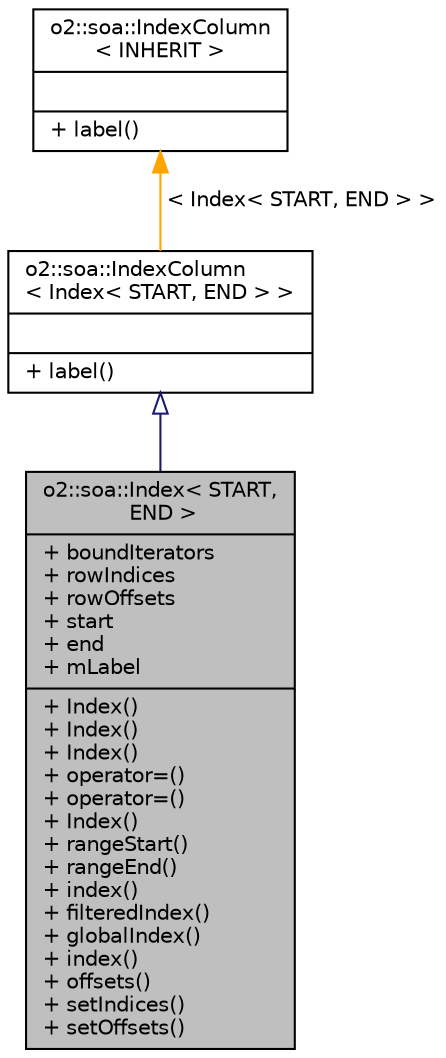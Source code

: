 digraph "o2::soa::Index&lt; START, END &gt;"
{
 // INTERACTIVE_SVG=YES
  bgcolor="transparent";
  edge [fontname="Helvetica",fontsize="10",labelfontname="Helvetica",labelfontsize="10"];
  node [fontname="Helvetica",fontsize="10",shape=record];
  Node0 [label="{o2::soa::Index\< START,\l END \>\n|+ boundIterators\l+ rowIndices\l+ rowOffsets\l+ start\l+ end\l+ mLabel\l|+ Index()\l+ Index()\l+ Index()\l+ operator=()\l+ operator=()\l+ Index()\l+ rangeStart()\l+ rangeEnd()\l+ index()\l+ filteredIndex()\l+ globalIndex()\l+ index()\l+ offsets()\l+ setIndices()\l+ setOffsets()\l}",height=0.2,width=0.4,color="black", fillcolor="grey75", style="filled", fontcolor="black"];
  Node1 -> Node0 [dir="back",color="midnightblue",fontsize="10",style="solid",arrowtail="onormal",fontname="Helvetica"];
  Node1 [label="{o2::soa::IndexColumn\l\< Index\< START, END \> \>\n||+ label()\l}",height=0.2,width=0.4,color="black",URL="$da/daf/structo2_1_1soa_1_1IndexColumn.html"];
  Node2 -> Node1 [dir="back",color="orange",fontsize="10",style="solid",label=" \< Index\< START, END \> \>" ,fontname="Helvetica"];
  Node2 [label="{o2::soa::IndexColumn\l\< INHERIT \>\n||+ label()\l}",height=0.2,width=0.4,color="black",URL="$da/daf/structo2_1_1soa_1_1IndexColumn.html"];
}
